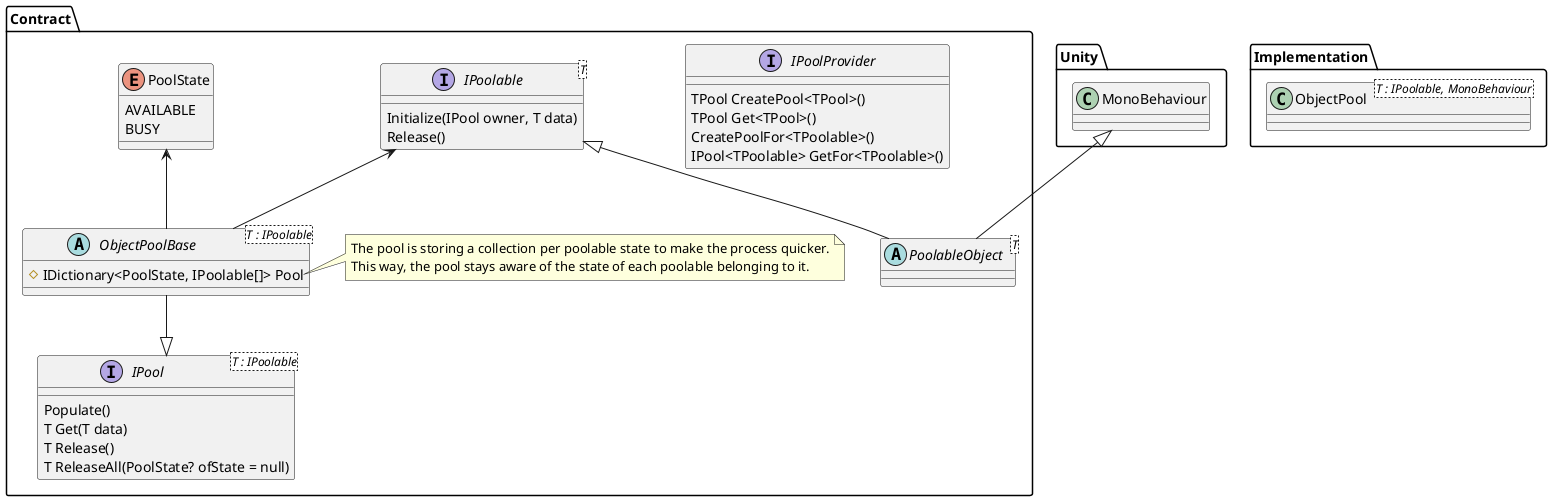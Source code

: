@startuml "Pooling UML"

package Unity {
    class MonoBehaviour {
    
    }
}

package Contract {

    interface IPoolProvider {
        TPool CreatePool<TPool>()
        TPool Get<TPool>()
        CreatePoolFor<TPoolable>()
        IPool<TPoolable> GetFor<TPoolable>()
    }

    interface IPool<T : IPoolable> {
        Populate()
        T Get(T data)
        T Release()
        T ReleaseAll(PoolState? ofState = null)
    }

    interface IPoolable<T> {
        Initialize(IPool owner, T data)
        Release()
    }

    enum PoolState {
        AVAILABLE
        BUSY
    }

    abstract ObjectPoolBase<T : IPoolable> {
        # IDictionary<PoolState, IPoolable[]> Pool
    }

    note right of ObjectPoolBase::Pool
    The pool is storing a collection per poolable state to make the process quicker.
    This way, the pool stays aware of the state of each poolable belonging to it.
    end note

    abstract PoolableObject<T> {}

    ObjectPoolBase --|> IPool
    PoolState <-- ObjectPoolBase
    IPoolable <-- ObjectPoolBase
    IPoolable <|-- PoolableObject
}

package Implementation {
    class ObjectPool<T : IPoolable, MonoBehaviour> {}
}

MonoBehaviour <|-- PoolableObject

@enduml